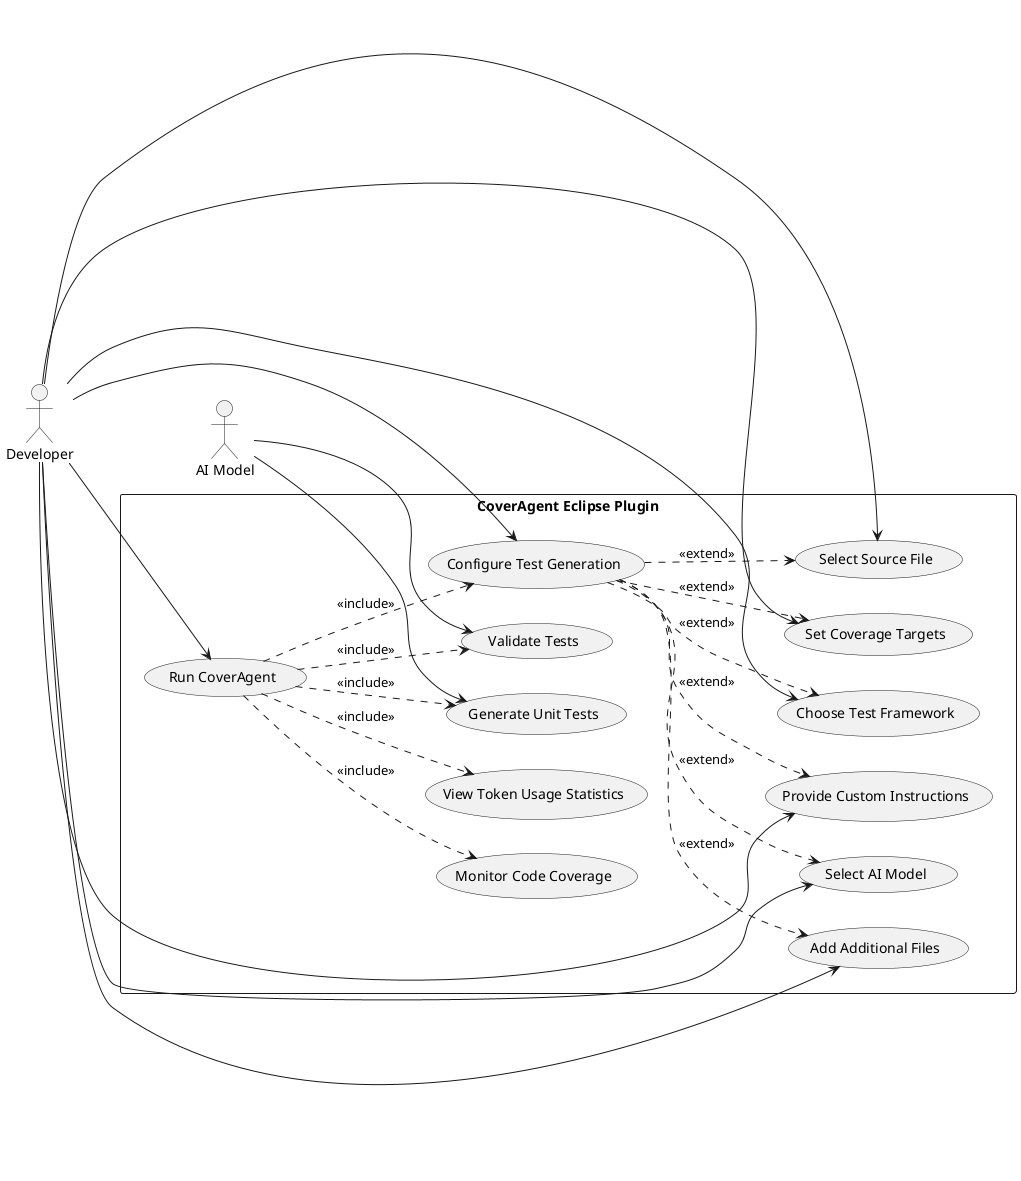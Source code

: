 @startuml CoverAgent Use Case Diagram
left to right direction

' Actors
actor "Developer" as dev
actor "AI Model" as ai

' Main system boundary
rectangle "CoverAgent Eclipse Plugin" {
    ' Primary use cases
    together {
        usecase "Run CoverAgent" as runCA
        usecase "Configure Test Generation" as config
        usecase "Generate Unit Tests" as genTests
        usecase "Validate Tests" as validate
        usecase "Monitor Code Coverage" as coverage
        usecase "View Token Usage Statistics" as stats
    }

    ' Secondary use cases
    together {
        usecase "Select Source File" as selectSource
        usecase "Choose Test Framework" as chooseFrame
        usecase "Set Coverage Targets" as setCoverage
        usecase "Select AI Model" as selectModel
        usecase "Add Additional Files" as addFiles
        usecase "Provide Custom Instructions" as addInstr
    }
}

' Relationships - Developer
dev --> runCA
dev --> config
dev --> selectSource
dev --> chooseFrame
dev --> setCoverage
dev --> selectModel
dev --> addFiles
dev --> addInstr

' Relationships - AI Model
ai --> genTests
ai --> validate

' Include relationships
runCA ..> config : <<include>>
runCA ..> genTests : <<include>>
runCA ..> validate : <<include>>
runCA ..> coverage : <<include>>
runCA ..> stats : <<include>>

' Extend relationships
config ..> selectSource : <<extend>>
config ..> chooseFrame : <<extend>>
config ..> setCoverage : <<extend>>
config ..> selectModel : <<extend>>
config ..> addFiles : <<extend>>
config ..> addInstr : <<extend>>

@enduml